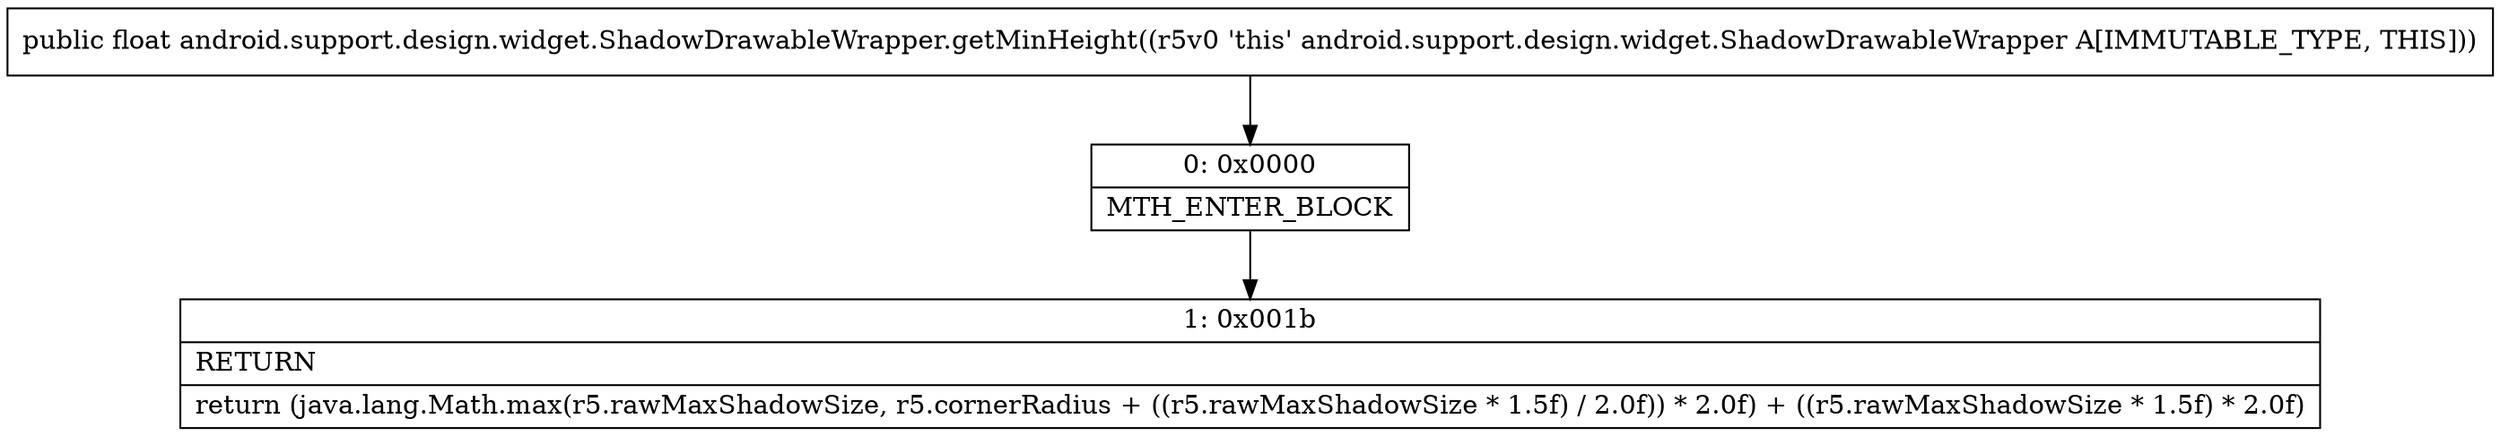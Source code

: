 digraph "CFG forandroid.support.design.widget.ShadowDrawableWrapper.getMinHeight()F" {
Node_0 [shape=record,label="{0\:\ 0x0000|MTH_ENTER_BLOCK\l}"];
Node_1 [shape=record,label="{1\:\ 0x001b|RETURN\l|return (java.lang.Math.max(r5.rawMaxShadowSize, r5.cornerRadius + ((r5.rawMaxShadowSize * 1.5f) \/ 2.0f)) * 2.0f) + ((r5.rawMaxShadowSize * 1.5f) * 2.0f)\l}"];
MethodNode[shape=record,label="{public float android.support.design.widget.ShadowDrawableWrapper.getMinHeight((r5v0 'this' android.support.design.widget.ShadowDrawableWrapper A[IMMUTABLE_TYPE, THIS])) }"];
MethodNode -> Node_0;
Node_0 -> Node_1;
}

